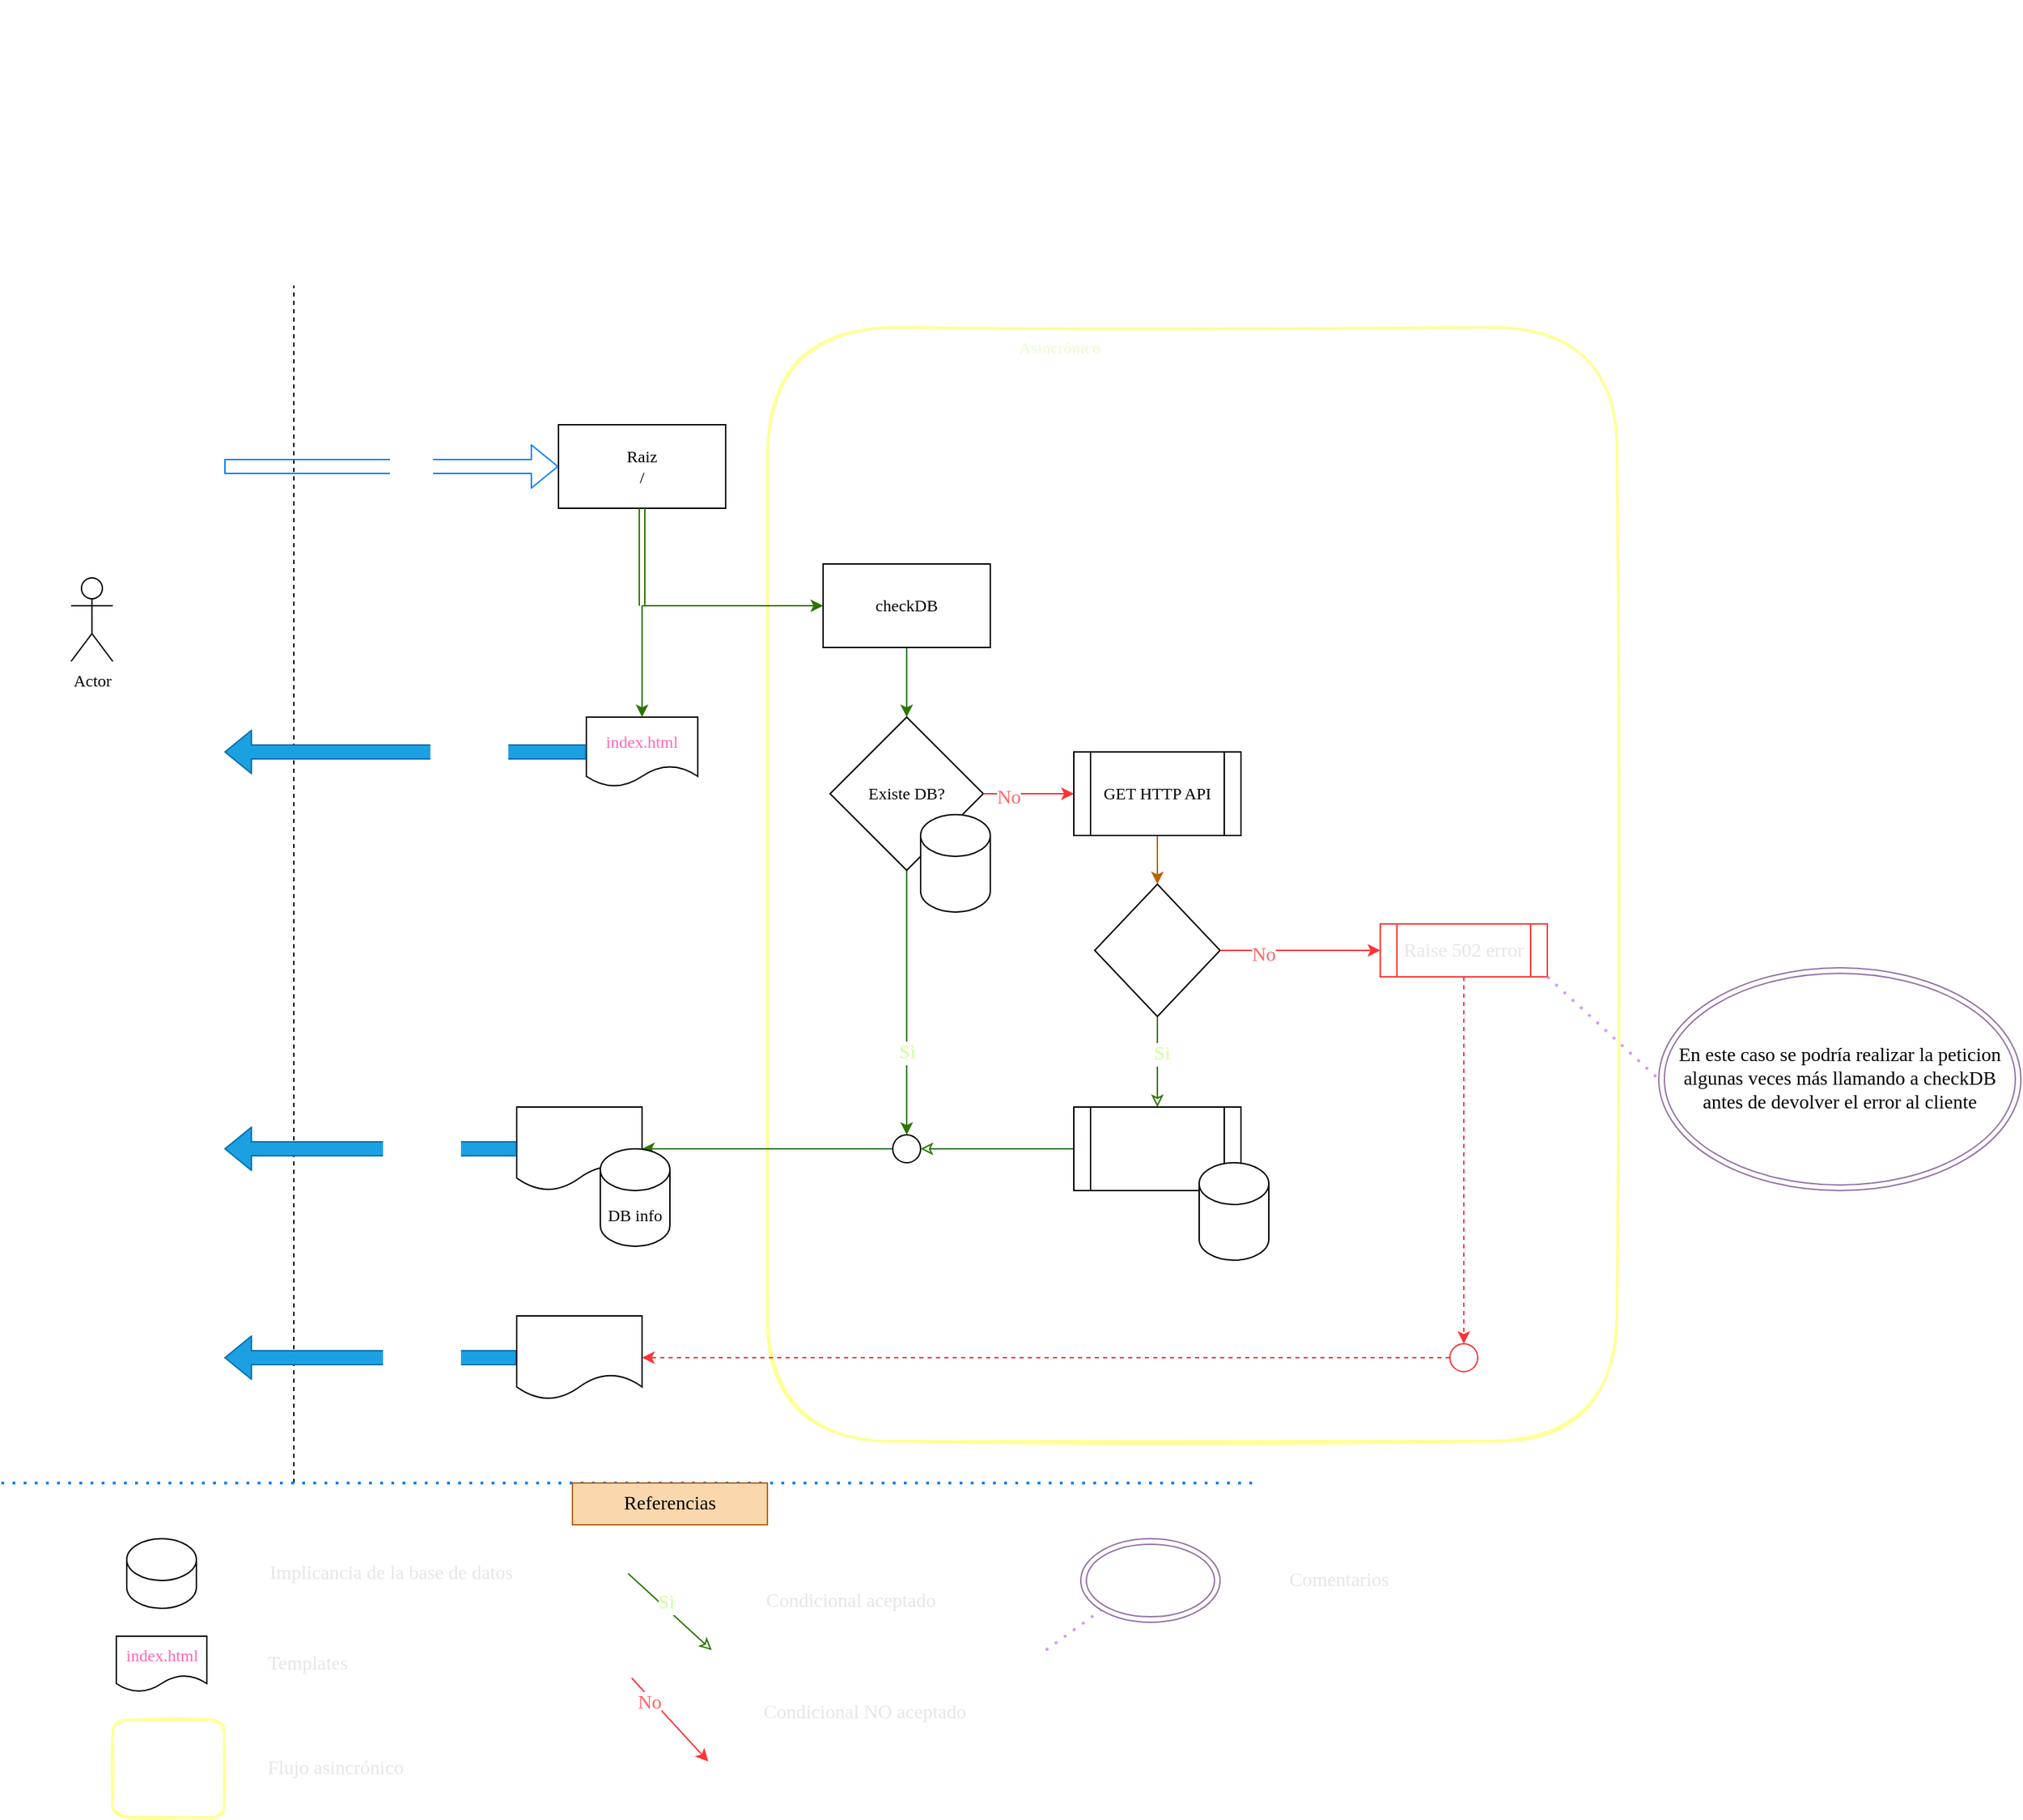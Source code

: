 <mxfile>
    <diagram id="esMx8_t60xvjdfuAAV8-" name="Page-1">
        <mxGraphModel dx="2014" dy="1087" grid="1" gridSize="10" guides="1" tooltips="1" connect="1" arrows="1" fold="1" page="0" pageScale="1" pageWidth="850" pageHeight="1100" math="0" shadow="0">
            <root>
                <mxCell id="0"/>
                <mxCell id="1" parent="0"/>
                <mxCell id="72" value="" style="rounded=1;whiteSpace=wrap;html=1;strokeWidth=2;fillWeight=4;hachureGap=8;hachureAngle=45;fillColor=none;sketch=1;strokeColor=#FFFF99;fontFamily=Garamond;fontSize=14;fontColor=#E6E6E6;" parent="1" vertex="1">
                    <mxGeometry x="480" y="40" width="610" height="800" as="geometry"/>
                </mxCell>
                <mxCell id="2" value="Raiz&lt;br&gt;/" style="rounded=0;whiteSpace=wrap;html=1;fontFamily=Garamond;" parent="1" vertex="1">
                    <mxGeometry x="330" y="110" width="120" height="60" as="geometry"/>
                </mxCell>
                <mxCell id="4" value="Actor" style="shape=umlActor;verticalLabelPosition=bottom;verticalAlign=top;html=1;outlineConnect=0;fontFamily=Garamond;" parent="1" vertex="1">
                    <mxGeometry x="-20" y="220" width="30" height="60" as="geometry"/>
                </mxCell>
                <mxCell id="7" value="" style="shape=link;html=1;exitX=0.5;exitY=1;exitDx=0;exitDy=0;fontFamily=Garamond;fillColor=#60a917;strokeColor=#2D7600;" parent="1" source="2" edge="1">
                    <mxGeometry width="100" relative="1" as="geometry">
                        <mxPoint x="425" y="240" as="sourcePoint"/>
                        <mxPoint x="390" y="240" as="targetPoint"/>
                    </mxGeometry>
                </mxCell>
                <mxCell id="9" value="" style="endArrow=classic;html=1;entryX=0;entryY=0.5;entryDx=0;entryDy=0;fontFamily=Garamond;fillColor=#60a917;strokeColor=#2D7600;" parent="1" target="10" edge="1">
                    <mxGeometry width="50" height="50" relative="1" as="geometry">
                        <mxPoint x="390" y="240" as="sourcePoint"/>
                        <mxPoint x="480" y="240" as="targetPoint"/>
                    </mxGeometry>
                </mxCell>
                <mxCell id="11" style="edgeStyle=none;html=1;exitX=0.5;exitY=1;exitDx=0;exitDy=0;fontFamily=Garamond;fillColor=#60a917;strokeColor=#2D7600;" parent="1" source="10" edge="1">
                    <mxGeometry relative="1" as="geometry">
                        <mxPoint x="580" y="320" as="targetPoint"/>
                        <mxPoint x="580" y="280" as="sourcePoint"/>
                    </mxGeometry>
                </mxCell>
                <mxCell id="10" value="checkDB" style="rounded=0;whiteSpace=wrap;html=1;fontFamily=Garamond;" parent="1" vertex="1">
                    <mxGeometry x="520" y="210" width="120" height="60" as="geometry"/>
                </mxCell>
                <mxCell id="16" value="Si" style="edgeStyle=none;html=1;entryX=0.5;entryY=0;entryDx=0;entryDy=0;fontSize=14;fontFamily=Garamond;fillColor=#60a917;strokeColor=#2D7600;fontColor=#CCFF99;strokeWidth=1;" parent="1" source="12" target="28" edge="1">
                    <mxGeometry x="0.368" relative="1" as="geometry">
                        <mxPoint x="580" y="500" as="targetPoint"/>
                        <mxPoint y="1" as="offset"/>
                    </mxGeometry>
                </mxCell>
                <mxCell id="12" value="Existe DB?" style="rhombus;whiteSpace=wrap;html=1;fontFamily=Garamond;" parent="1" vertex="1">
                    <mxGeometry x="525" y="320" width="110" height="110" as="geometry"/>
                </mxCell>
                <mxCell id="13" value="" style="endArrow=classic;html=1;exitX=1;exitY=0.5;exitDx=0;exitDy=0;entryX=0;entryY=0.5;entryDx=0;entryDy=0;fontFamily=Garamond;fontColor=#FFFFFF;strokeColor=#FF3333;" parent="1" source="12" target="20" edge="1">
                    <mxGeometry width="50" height="50" relative="1" as="geometry">
                        <mxPoint x="670" y="420" as="sourcePoint"/>
                        <mxPoint x="700" y="375" as="targetPoint"/>
                    </mxGeometry>
                </mxCell>
                <mxCell id="14" value="No" style="edgeLabel;html=1;align=center;verticalAlign=middle;resizable=0;points=[];fontFamily=Garamond;fontSize=14;fontColor=#FF6666;" parent="13" vertex="1" connectable="0">
                    <mxGeometry x="-0.467" y="-3" relative="1" as="geometry">
                        <mxPoint as="offset"/>
                    </mxGeometry>
                </mxCell>
                <mxCell id="18" value="" style="endArrow=classic;html=1;entryX=0.5;entryY=0;entryDx=0;entryDy=0;fontFamily=Garamond;fillColor=#60a917;strokeColor=#2D7600;" parent="1" target="30" edge="1">
                    <mxGeometry width="50" height="50" relative="1" as="geometry">
                        <mxPoint x="390" y="240" as="sourcePoint"/>
                        <mxPoint x="390" y="300" as="targetPoint"/>
                    </mxGeometry>
                </mxCell>
                <mxCell id="22" style="edgeStyle=none;html=1;entryX=0.5;entryY=0;entryDx=0;entryDy=0;fontFamily=Garamond;fillColor=#fad7ac;strokeColor=#b46504;" parent="1" source="20" target="25" edge="1">
                    <mxGeometry relative="1" as="geometry">
                        <mxPoint x="760" y="470" as="targetPoint"/>
                    </mxGeometry>
                </mxCell>
                <mxCell id="20" value="GET HTTP API" style="shape=process;whiteSpace=wrap;html=1;backgroundOutline=1;fontFamily=Garamond;" parent="1" vertex="1">
                    <mxGeometry x="700" y="345" width="120" height="60" as="geometry"/>
                </mxCell>
                <mxCell id="24" value="Asincrónico" style="text;html=1;strokeColor=none;fillColor=none;align=center;verticalAlign=middle;whiteSpace=wrap;rounded=0;fontFamily=Garamond;fontColor=#E6FFCC;" parent="1" vertex="1">
                    <mxGeometry x="660" y="40" width="60" height="30" as="geometry"/>
                </mxCell>
                <mxCell id="50" style="edgeStyle=none;html=1;fontFamily=Garamond;fontSize=14;fontColor=#FFFFFF;endArrow=classic;endFill=0;entryX=0.5;entryY=0;entryDx=0;entryDy=0;fillColor=#60a917;strokeColor=#2D7600;" parent="1" source="25" target="53" edge="1">
                    <mxGeometry relative="1" as="geometry">
                        <mxPoint x="760" y="580" as="targetPoint"/>
                    </mxGeometry>
                </mxCell>
                <mxCell id="51" value="Si" style="edgeLabel;html=1;align=center;verticalAlign=middle;resizable=0;points=[];fontSize=14;fontFamily=Garamond;fontColor=#CCFF99;" parent="50" vertex="1" connectable="0">
                    <mxGeometry x="-0.18" y="3" relative="1" as="geometry">
                        <mxPoint as="offset"/>
                    </mxGeometry>
                </mxCell>
                <mxCell id="25" value="&lt;font color=&quot;#ffffff&quot;&gt;Obtiene JSON?&lt;/font&gt;" style="rhombus;whiteSpace=wrap;html=1;fontFamily=Garamond;fontColor=#E6FFCC;fillColor=none;gradientColor=none;" parent="1" vertex="1">
                    <mxGeometry x="715" y="440" width="90" height="95" as="geometry"/>
                </mxCell>
                <mxCell id="27" value="" style="endArrow=classic;html=1;fontFamily=Garamond;fontColor=#E6FFCC;entryX=1;entryY=0.5;entryDx=0;entryDy=0;fillColor=#60a917;strokeColor=#2D7600;" parent="1" source="28" target="42" edge="1">
                    <mxGeometry width="50" height="50" relative="1" as="geometry">
                        <mxPoint x="520" y="440" as="sourcePoint"/>
                        <mxPoint x="90" y="440" as="targetPoint"/>
                    </mxGeometry>
                </mxCell>
                <mxCell id="28" value="" style="ellipse;whiteSpace=wrap;html=1;fontFamily=Garamond;fontColor=#E6FFCC;fillColor=none;gradientColor=none;" parent="1" vertex="1">
                    <mxGeometry x="570" y="620" width="20" height="20" as="geometry"/>
                </mxCell>
                <mxCell id="30" value="&lt;font color=&quot;#ff66b3&quot;&gt;index.html&lt;/font&gt;" style="shape=document;whiteSpace=wrap;html=1;boundedLbl=1;fontFamily=Garamond;fontColor=#E6FFCC;fillColor=none;gradientColor=none;" parent="1" vertex="1">
                    <mxGeometry x="350" y="320" width="80" height="50" as="geometry"/>
                </mxCell>
                <mxCell id="33" value="" style="endArrow=none;html=1;fontFamily=Garamond;fontColor=#E6FFCC;dashed=1;" parent="1" edge="1">
                    <mxGeometry width="50" height="50" relative="1" as="geometry">
                        <mxPoint x="140" y="870" as="sourcePoint"/>
                        <mxPoint x="140" y="10" as="targetPoint"/>
                    </mxGeometry>
                </mxCell>
                <mxCell id="42" value="update DOM" style="shape=document;whiteSpace=wrap;html=1;boundedLbl=1;fontFamily=Garamond;fontColor=#FFFFFF;fillColor=none;gradientColor=none;" parent="1" vertex="1">
                    <mxGeometry x="300" y="600" width="90" height="60" as="geometry"/>
                </mxCell>
                <mxCell id="43" value="" style="shape=flexArrow;endArrow=classic;html=1;fontFamily=Garamond;fontColor=#FFFFFF;entryX=0;entryY=0.5;entryDx=0;entryDy=0;fillColor=none;strokeColor=#007FFF;" parent="1" target="2" edge="1">
                    <mxGeometry width="50" height="50" relative="1" as="geometry">
                        <mxPoint x="90" y="140" as="sourcePoint"/>
                        <mxPoint x="160" y="130" as="targetPoint"/>
                    </mxGeometry>
                </mxCell>
                <mxCell id="44" value="&lt;font style=&quot;font-size: 16px;&quot;&gt;GET&lt;/font&gt;" style="edgeLabel;html=1;align=center;verticalAlign=middle;resizable=0;points=[];fontFamily=Garamond;fontColor=#FFFFFF;fontSize=16;" parent="43" vertex="1" connectable="0">
                    <mxGeometry x="0.113" y="4" relative="1" as="geometry">
                        <mxPoint as="offset"/>
                    </mxGeometry>
                </mxCell>
                <mxCell id="45" value="" style="shape=flexArrow;endArrow=classic;html=1;fontFamily=Garamond;fontSize=16;fontColor=#FFFFFF;exitX=0;exitY=0.5;exitDx=0;exitDy=0;fillColor=#1ba1e2;strokeColor=#006EAF;" parent="1" source="30" edge="1">
                    <mxGeometry width="50" height="50" relative="1" as="geometry">
                        <mxPoint x="60" y="420" as="sourcePoint"/>
                        <mxPoint x="90" y="345" as="targetPoint"/>
                    </mxGeometry>
                </mxCell>
                <mxCell id="46" value="RETURN" style="edgeLabel;html=1;align=center;verticalAlign=middle;resizable=0;points=[];fontSize=14;fontFamily=Garamond;fontColor=#FFFFFF;" parent="45" vertex="1" connectable="0">
                    <mxGeometry x="-0.342" y="2" relative="1" as="geometry">
                        <mxPoint as="offset"/>
                    </mxGeometry>
                </mxCell>
                <mxCell id="47" value="" style="shape=flexArrow;endArrow=classic;html=1;fontFamily=Garamond;fontSize=16;fontColor=#FFFFFF;fillColor=#1ba1e2;strokeColor=#006EAF;" parent="1" edge="1">
                    <mxGeometry width="50" height="50" relative="1" as="geometry">
                        <mxPoint x="300" y="630" as="sourcePoint"/>
                        <mxPoint x="90" y="630" as="targetPoint"/>
                    </mxGeometry>
                </mxCell>
                <mxCell id="48" value="RETURN" style="edgeLabel;html=1;align=center;verticalAlign=middle;resizable=0;points=[];fontSize=14;fontFamily=Garamond;fontColor=#FFFFFF;" parent="47" vertex="1" connectable="0">
                    <mxGeometry x="-0.342" y="2" relative="1" as="geometry">
                        <mxPoint as="offset"/>
                    </mxGeometry>
                </mxCell>
                <mxCell id="49" value="DB info" style="shape=cylinder3;whiteSpace=wrap;html=1;boundedLbl=1;backgroundOutline=1;size=15;fontFamily=Garamond;" parent="1" vertex="1">
                    <mxGeometry x="360" y="630" width="50" height="70" as="geometry"/>
                </mxCell>
                <mxCell id="60" style="edgeStyle=none;html=1;entryX=1;entryY=0.5;entryDx=0;entryDy=0;fontFamily=Garamond;fontSize=14;fontColor=#FFFFFF;endArrow=classic;endFill=0;fillColor=#60a917;strokeColor=#2D7600;" parent="1" source="53" target="28" edge="1">
                    <mxGeometry relative="1" as="geometry"/>
                </mxCell>
                <mxCell id="53" value="Update DB" style="shape=process;whiteSpace=wrap;html=1;backgroundOutline=1;fontFamily=Garamond;fontSize=14;fontColor=#FFFFFF;fillColor=none;gradientColor=none;" parent="1" vertex="1">
                    <mxGeometry x="700" y="600" width="120" height="60" as="geometry"/>
                </mxCell>
                <mxCell id="61" value="&lt;font style=&quot;font-size: 18px;&quot;&gt;USER&lt;/font&gt;" style="text;html=1;strokeColor=none;fillColor=none;align=center;verticalAlign=middle;whiteSpace=wrap;rounded=0;fontFamily=Garamond;fontSize=18;fontColor=#FFFFFF;" parent="1" vertex="1">
                    <mxGeometry x="-60" y="-65" width="60" height="30" as="geometry"/>
                </mxCell>
                <mxCell id="62" value="&lt;font style=&quot;font-size: 18px;&quot;&gt;SERVER&lt;/font&gt;" style="text;html=1;strokeColor=none;fillColor=none;align=center;verticalAlign=middle;whiteSpace=wrap;rounded=0;fontFamily=Garamond;fontSize=14;fontColor=#FFFFFF;" parent="1" vertex="1">
                    <mxGeometry x="565" y="-70" width="140" height="40" as="geometry"/>
                </mxCell>
                <mxCell id="63" value="Flujo de datos (Inicial)" style="text;html=1;strokeColor=none;fillColor=none;align=center;verticalAlign=middle;whiteSpace=wrap;rounded=0;fontFamily=Garamond;fontSize=24;fontColor=#FFFFFF;" parent="1" vertex="1">
                    <mxGeometry x="90" y="-190" width="400" height="20" as="geometry"/>
                </mxCell>
                <mxCell id="65" value="" style="endArrow=none;dashed=1;html=1;dashPattern=1 3;strokeWidth=2;strokeColor=#007FFF;fontFamily=Garamond;fontSize=14;fontColor=#FF6666;fillColor=none;" parent="1" edge="1">
                    <mxGeometry width="50" height="50" relative="1" as="geometry">
                        <mxPoint x="-70" y="870" as="sourcePoint"/>
                        <mxPoint x="830" y="870" as="targetPoint"/>
                    </mxGeometry>
                </mxCell>
                <mxCell id="66" value="" style="shape=cylinder3;whiteSpace=wrap;html=1;boundedLbl=1;backgroundOutline=1;size=15;fontFamily=Garamond;" parent="1" vertex="1">
                    <mxGeometry x="20" y="910" width="50" height="50" as="geometry"/>
                </mxCell>
                <mxCell id="67" value="Referencias" style="text;html=1;strokeColor=#b46504;fillColor=#fad7ac;align=center;verticalAlign=middle;whiteSpace=wrap;rounded=0;fontFamily=Garamond;fontSize=14;fontColor=#000000;" parent="1" vertex="1">
                    <mxGeometry x="340" y="870" width="140" height="30" as="geometry"/>
                </mxCell>
                <mxCell id="68" value="Implicancia de la base de datos" style="text;html=1;strokeColor=none;fillColor=none;align=center;verticalAlign=middle;whiteSpace=wrap;rounded=0;fontFamily=Garamond;fontSize=14;fontColor=#E6E6E6;" parent="1" vertex="1">
                    <mxGeometry x="120" y="920" width="180" height="30" as="geometry"/>
                </mxCell>
                <mxCell id="69" value="&lt;font color=&quot;#e6e6e6&quot;&gt;Templates&lt;/font&gt;" style="text;html=1;strokeColor=none;fillColor=none;align=center;verticalAlign=middle;whiteSpace=wrap;rounded=0;fontFamily=Garamond;fontSize=14;fontColor=#FF66B3;" parent="1" vertex="1">
                    <mxGeometry x="110" y="985" width="80" height="30" as="geometry"/>
                </mxCell>
                <mxCell id="70" value="&lt;font color=&quot;#ff66b3&quot;&gt;index.html&lt;/font&gt;" style="shape=document;whiteSpace=wrap;html=1;boundedLbl=1;fontFamily=Garamond;fontColor=#E6FFCC;fillColor=none;gradientColor=none;" parent="1" vertex="1">
                    <mxGeometry x="12.5" y="980" width="65" height="40" as="geometry"/>
                </mxCell>
                <mxCell id="71" value="" style="rounded=1;whiteSpace=wrap;html=1;strokeWidth=2;fillWeight=4;hachureGap=8;hachureAngle=45;fillColor=none;sketch=1;strokeColor=#FFFF99;fontFamily=Garamond;fontSize=14;fontColor=#E6E6E6;" parent="1" vertex="1">
                    <mxGeometry x="10" y="1040" width="80" height="70" as="geometry"/>
                </mxCell>
                <mxCell id="73" value="&lt;font color=&quot;#e6e6e6&quot;&gt;Flujo asincrónico&lt;/font&gt;" style="text;html=1;strokeColor=none;fillColor=none;align=center;verticalAlign=middle;whiteSpace=wrap;rounded=0;fontFamily=Garamond;fontSize=14;fontColor=#FF66B3;" parent="1" vertex="1">
                    <mxGeometry x="120" y="1060" width="100" height="30" as="geometry"/>
                </mxCell>
                <mxCell id="74" style="edgeStyle=none;html=1;fontFamily=Garamond;fontSize=14;fontColor=#FFFFFF;endArrow=classic;endFill=0;fillColor=#60a917;strokeColor=#2D7600;" parent="1" edge="1">
                    <mxGeometry relative="1" as="geometry">
                        <mxPoint x="440" y="990" as="targetPoint"/>
                        <mxPoint x="380" y="935" as="sourcePoint"/>
                    </mxGeometry>
                </mxCell>
                <mxCell id="75" value="Si" style="edgeLabel;html=1;align=center;verticalAlign=middle;resizable=0;points=[];fontSize=14;fontFamily=Garamond;fontColor=#CCFF99;" parent="74" vertex="1" connectable="0">
                    <mxGeometry x="-0.18" y="3" relative="1" as="geometry">
                        <mxPoint as="offset"/>
                    </mxGeometry>
                </mxCell>
                <mxCell id="76" value="" style="endArrow=classic;html=1;exitX=1;exitY=0.5;exitDx=0;exitDy=0;fontFamily=Garamond;fontColor=#FFFFFF;strokeColor=#FF3333;" parent="1" edge="1">
                    <mxGeometry width="50" height="50" relative="1" as="geometry">
                        <mxPoint x="382.5" y="1010" as="sourcePoint"/>
                        <mxPoint x="437.5" y="1070" as="targetPoint"/>
                    </mxGeometry>
                </mxCell>
                <mxCell id="77" value="No" style="edgeLabel;html=1;align=center;verticalAlign=middle;resizable=0;points=[];fontFamily=Garamond;fontSize=14;fontColor=#FF6666;" parent="76" vertex="1" connectable="0">
                    <mxGeometry x="-0.467" y="-3" relative="1" as="geometry">
                        <mxPoint as="offset"/>
                    </mxGeometry>
                </mxCell>
                <mxCell id="78" value="" style="endArrow=none;dashed=1;html=1;dashPattern=1 3;strokeWidth=2;strokeColor=#CC99FF;fontFamily=Garamond;fontSize=14;fontColor=#E6E6E6;fillColor=#6a00ff;entryX=0;entryY=1;entryDx=0;entryDy=0;" parent="1" target="79" edge="1">
                    <mxGeometry width="50" height="50" relative="1" as="geometry">
                        <mxPoint x="680" y="990" as="sourcePoint"/>
                        <mxPoint x="580" y="950" as="targetPoint"/>
                    </mxGeometry>
                </mxCell>
                <mxCell id="79" value="" style="ellipse;shape=doubleEllipse;whiteSpace=wrap;html=1;strokeColor=#9673a6;fontFamily=Garamond;fontSize=14;fillColor=none;" parent="1" vertex="1">
                    <mxGeometry x="705" y="910" width="100" height="60" as="geometry"/>
                </mxCell>
                <mxCell id="80" value="Condicional aceptado" style="text;html=1;strokeColor=none;fillColor=none;align=center;verticalAlign=middle;whiteSpace=wrap;rounded=0;fontFamily=Garamond;fontSize=14;fontColor=#E6E6E6;" parent="1" vertex="1">
                    <mxGeometry x="450" y="940" width="180" height="30" as="geometry"/>
                </mxCell>
                <mxCell id="82" value="Condicional NO aceptado" style="text;html=1;strokeColor=none;fillColor=none;align=center;verticalAlign=middle;whiteSpace=wrap;rounded=0;fontFamily=Garamond;fontSize=14;fontColor=#E6E6E6;" parent="1" vertex="1">
                    <mxGeometry x="460" y="1020" width="180" height="30" as="geometry"/>
                </mxCell>
                <mxCell id="83" value="Comentarios" style="text;strokeColor=none;fillColor=none;html=1;fontSize=14;fontStyle=0;verticalAlign=middle;align=center;fontFamily=Garamond;fontColor=#E6E6E6;" parent="1" vertex="1">
                    <mxGeometry x="820" y="920" width="140" height="40" as="geometry"/>
                </mxCell>
                <mxCell id="84" value="" style="endArrow=classic;html=1;exitX=1;exitY=0.5;exitDx=0;exitDy=0;fontFamily=Garamond;fontColor=#FFFFFF;strokeColor=#FF3333;entryX=0;entryY=0.5;entryDx=0;entryDy=0;" parent="1" source="25" target="87" edge="1">
                    <mxGeometry width="50" height="50" relative="1" as="geometry">
                        <mxPoint x="830" y="476.91" as="sourcePoint"/>
                        <mxPoint x="930" y="508" as="targetPoint"/>
                    </mxGeometry>
                </mxCell>
                <mxCell id="85" value="No" style="edgeLabel;html=1;align=center;verticalAlign=middle;resizable=0;points=[];fontFamily=Garamond;fontSize=14;fontColor=#FF6666;" parent="84" vertex="1" connectable="0">
                    <mxGeometry x="-0.467" y="-3" relative="1" as="geometry">
                        <mxPoint as="offset"/>
                    </mxGeometry>
                </mxCell>
                <mxCell id="87" value="Raise 502 error" style="shape=process;whiteSpace=wrap;html=1;backgroundOutline=1;strokeColor=#FF3333;fontFamily=Garamond;fontSize=14;fontColor=#E6E6E6;fillColor=none;gradientColor=none;" parent="1" vertex="1">
                    <mxGeometry x="920" y="468.5" width="120" height="38" as="geometry"/>
                </mxCell>
                <mxCell id="89" value="" style="shape=cylinder3;whiteSpace=wrap;html=1;boundedLbl=1;backgroundOutline=1;size=15;fontFamily=Garamond;" parent="1" vertex="1">
                    <mxGeometry x="790" y="640" width="50" height="70" as="geometry"/>
                </mxCell>
                <mxCell id="90" value="" style="shape=cylinder3;whiteSpace=wrap;html=1;boundedLbl=1;backgroundOutline=1;size=15;fontFamily=Garamond;" parent="1" vertex="1">
                    <mxGeometry x="590" y="390" width="50" height="70" as="geometry"/>
                </mxCell>
                <mxCell id="91" value="" style="endArrow=classic;html=1;dashed=1;strokeColor=#FF3333;strokeWidth=1;fontFamily=Garamond;fontSize=24;fontColor=#E6E6E6;fillColor=#d80073;exitX=0.5;exitY=1;exitDx=0;exitDy=0;entryX=0.5;entryY=0;entryDx=0;entryDy=0;" parent="1" source="87" target="97" edge="1">
                    <mxGeometry width="50" height="50" relative="1" as="geometry">
                        <mxPoint x="980" y="660" as="sourcePoint"/>
                        <mxPoint x="980" y="760" as="targetPoint"/>
                    </mxGeometry>
                </mxCell>
                <mxCell id="92" value="" style="shape=flexArrow;endArrow=classic;html=1;fontFamily=Garamond;fontSize=16;fontColor=#FFFFFF;fillColor=#1ba1e2;strokeColor=#006EAF;exitX=0;exitY=0.5;exitDx=0;exitDy=0;" parent="1" source="94" edge="1">
                    <mxGeometry width="50" height="50" relative="1" as="geometry">
                        <mxPoint x="300" y="780" as="sourcePoint"/>
                        <mxPoint x="90" y="780" as="targetPoint"/>
                    </mxGeometry>
                </mxCell>
                <mxCell id="93" value="RETURN" style="edgeLabel;html=1;align=center;verticalAlign=middle;resizable=0;points=[];fontSize=14;fontFamily=Garamond;fontColor=#FFFFFF;" parent="92" vertex="1" connectable="0">
                    <mxGeometry x="-0.342" y="2" relative="1" as="geometry">
                        <mxPoint as="offset"/>
                    </mxGeometry>
                </mxCell>
                <mxCell id="94" value="update DOM&lt;br&gt;bad Gateway 502" style="shape=document;whiteSpace=wrap;html=1;boundedLbl=1;fontFamily=Garamond;fontColor=#FFFFFF;fillColor=none;gradientColor=none;" parent="1" vertex="1">
                    <mxGeometry x="300" y="750" width="90" height="60" as="geometry"/>
                </mxCell>
                <mxCell id="96" value="" style="endArrow=classic;html=1;dashed=1;strokeColor=#FF3333;strokeWidth=1;fontFamily=Garamond;fontSize=24;fontColor=#E6E6E6;fillColor=#d80073;entryX=1;entryY=0.5;entryDx=0;entryDy=0;exitX=0;exitY=0.5;exitDx=0;exitDy=0;" parent="1" source="97" target="94" edge="1">
                    <mxGeometry width="50" height="50" relative="1" as="geometry">
                        <mxPoint x="960" y="780" as="sourcePoint"/>
                        <mxPoint x="990" y="790" as="targetPoint"/>
                    </mxGeometry>
                </mxCell>
                <mxCell id="97" value="" style="ellipse;whiteSpace=wrap;html=1;fontFamily=Garamond;fontColor=#E6FFCC;fillColor=none;gradientColor=none;strokeColor=#FF3333;" parent="1" vertex="1">
                    <mxGeometry x="970" y="770" width="20" height="20" as="geometry"/>
                </mxCell>
                <mxCell id="100" value="En este caso se podría realizar la peticion algunas veces más llamando a checkDB antes de devolver el error al cliente" style="ellipse;shape=doubleEllipse;whiteSpace=wrap;html=1;strokeColor=#9673a6;fontFamily=Garamond;fontSize=14;fillColor=none;" parent="1" vertex="1">
                    <mxGeometry x="1120" y="500" width="260" height="160" as="geometry"/>
                </mxCell>
                <mxCell id="102" value="" style="endArrow=none;dashed=1;html=1;dashPattern=1 3;strokeWidth=2;strokeColor=#CC99FF;fontFamily=Garamond;fontSize=14;fontColor=#E6E6E6;fillColor=#6a00ff;entryX=0;entryY=0.5;entryDx=0;entryDy=0;exitX=1;exitY=1;exitDx=0;exitDy=0;" parent="1" source="87" target="100" edge="1">
                    <mxGeometry width="50" height="50" relative="1" as="geometry">
                        <mxPoint x="990" y="670" as="sourcePoint"/>
                        <mxPoint x="729.645" y="971.213" as="targetPoint"/>
                    </mxGeometry>
                </mxCell>
            </root>
        </mxGraphModel>
    </diagram>
</mxfile>